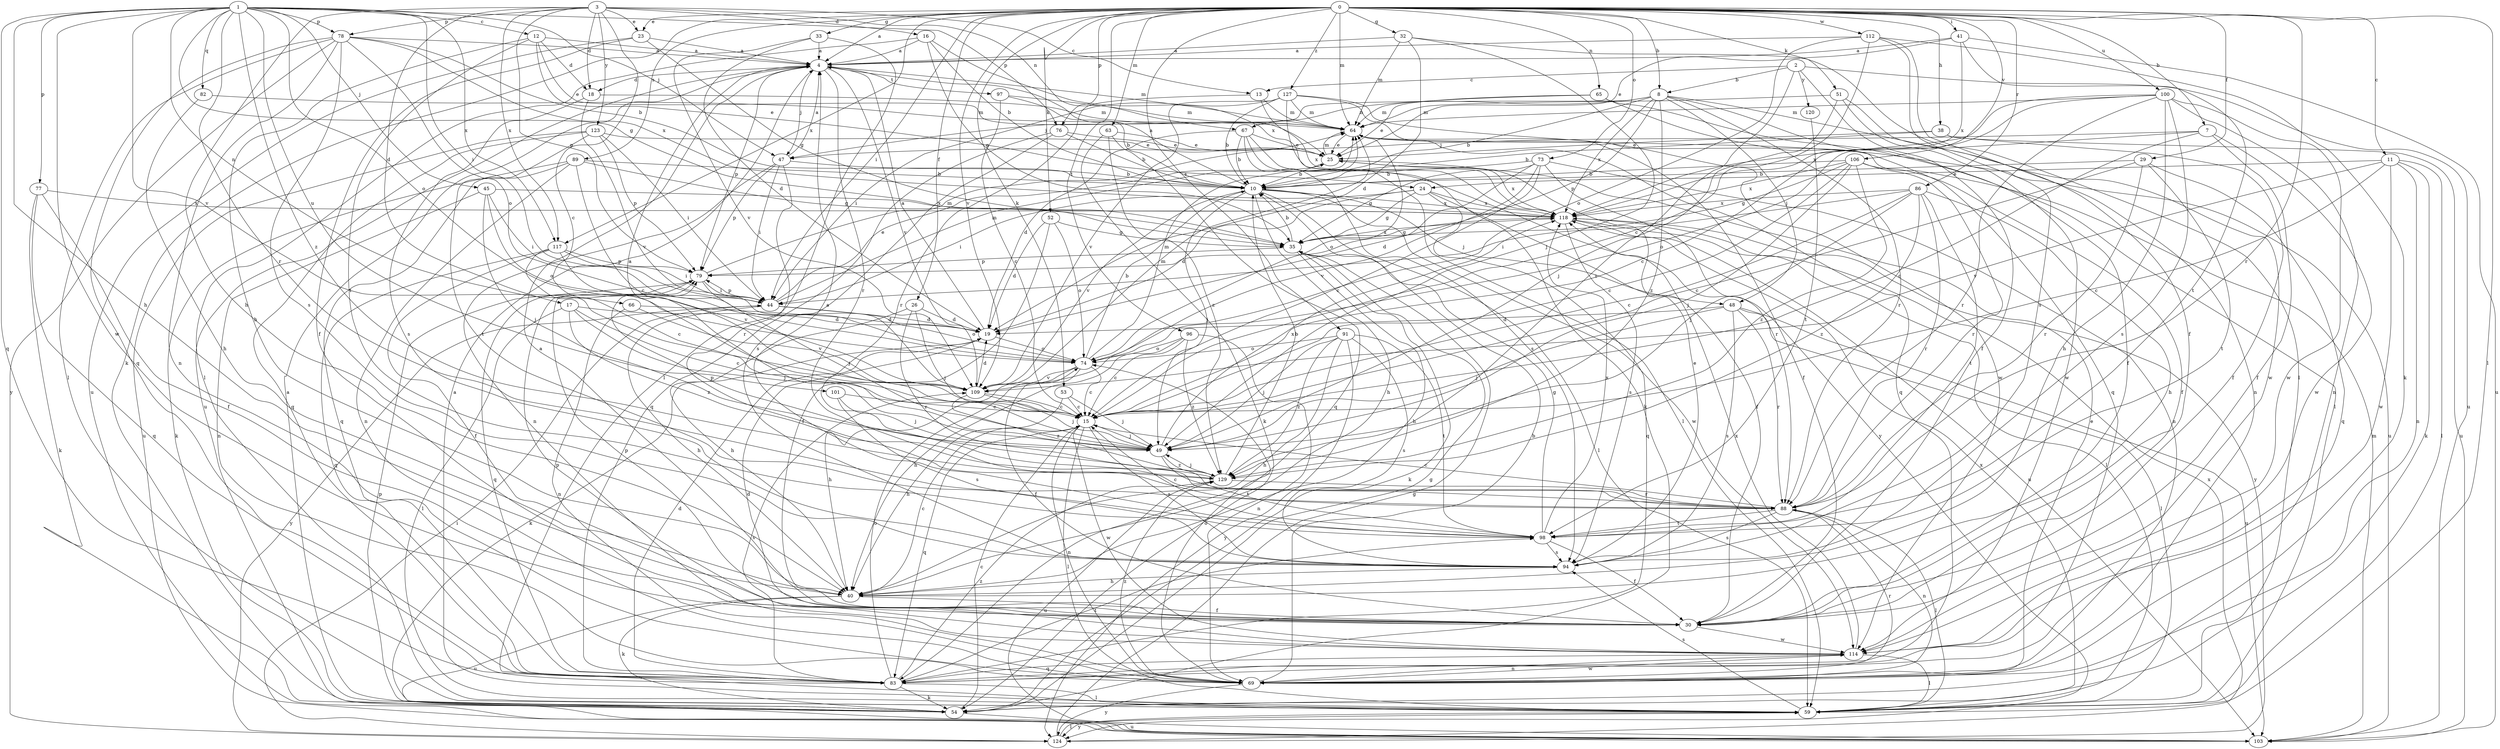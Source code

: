 strict digraph  {
0;
1;
2;
3;
4;
7;
8;
10;
11;
12;
13;
15;
16;
17;
18;
19;
23;
24;
25;
26;
29;
30;
32;
33;
35;
38;
40;
41;
44;
45;
47;
48;
49;
51;
52;
53;
54;
59;
63;
64;
65;
66;
67;
69;
73;
74;
76;
77;
78;
79;
82;
83;
86;
88;
89;
91;
94;
96;
97;
98;
100;
101;
103;
106;
109;
112;
114;
117;
118;
120;
123;
124;
127;
129;
0 -> 4  [label=a];
0 -> 7  [label=b];
0 -> 8  [label=b];
0 -> 11  [label=c];
0 -> 23  [label=e];
0 -> 26  [label=f];
0 -> 29  [label=f];
0 -> 32  [label=g];
0 -> 33  [label=g];
0 -> 38  [label=h];
0 -> 41  [label=i];
0 -> 44  [label=i];
0 -> 51  [label=k];
0 -> 52  [label=k];
0 -> 53  [label=k];
0 -> 54  [label=k];
0 -> 59  [label=l];
0 -> 63  [label=m];
0 -> 64  [label=m];
0 -> 65  [label=n];
0 -> 73  [label=o];
0 -> 76  [label=p];
0 -> 86  [label=r];
0 -> 88  [label=r];
0 -> 89  [label=s];
0 -> 91  [label=s];
0 -> 96  [label=t];
0 -> 100  [label=u];
0 -> 106  [label=v];
0 -> 109  [label=v];
0 -> 112  [label=w];
0 -> 117  [label=x];
0 -> 127  [label=z];
1 -> 12  [label=c];
1 -> 35  [label=g];
1 -> 40  [label=h];
1 -> 44  [label=i];
1 -> 45  [label=j];
1 -> 47  [label=j];
1 -> 66  [label=n];
1 -> 74  [label=o];
1 -> 76  [label=p];
1 -> 77  [label=p];
1 -> 78  [label=p];
1 -> 82  [label=q];
1 -> 83  [label=q];
1 -> 88  [label=r];
1 -> 101  [label=u];
1 -> 109  [label=v];
1 -> 114  [label=w];
1 -> 117  [label=x];
1 -> 129  [label=z];
2 -> 8  [label=b];
2 -> 13  [label=c];
2 -> 30  [label=f];
2 -> 103  [label=u];
2 -> 120  [label=y];
2 -> 129  [label=z];
3 -> 13  [label=c];
3 -> 15  [label=c];
3 -> 16  [label=d];
3 -> 17  [label=d];
3 -> 18  [label=d];
3 -> 23  [label=e];
3 -> 40  [label=h];
3 -> 67  [label=n];
3 -> 78  [label=p];
3 -> 79  [label=p];
3 -> 117  [label=x];
3 -> 123  [label=y];
4 -> 18  [label=d];
4 -> 47  [label=j];
4 -> 64  [label=m];
4 -> 79  [label=p];
4 -> 88  [label=r];
4 -> 97  [label=t];
4 -> 103  [label=u];
4 -> 109  [label=v];
7 -> 15  [label=c];
7 -> 30  [label=f];
7 -> 47  [label=j];
7 -> 74  [label=o];
7 -> 114  [label=w];
8 -> 10  [label=b];
8 -> 30  [label=f];
8 -> 47  [label=j];
8 -> 48  [label=j];
8 -> 67  [label=n];
8 -> 79  [label=p];
8 -> 88  [label=r];
8 -> 114  [label=w];
8 -> 118  [label=x];
8 -> 129  [label=z];
10 -> 4  [label=a];
10 -> 40  [label=h];
10 -> 48  [label=j];
10 -> 49  [label=j];
10 -> 59  [label=l];
10 -> 109  [label=v];
10 -> 114  [label=w];
10 -> 118  [label=x];
11 -> 15  [label=c];
11 -> 24  [label=e];
11 -> 54  [label=k];
11 -> 59  [label=l];
11 -> 69  [label=n];
11 -> 109  [label=v];
11 -> 114  [label=w];
12 -> 4  [label=a];
12 -> 18  [label=d];
12 -> 24  [label=e];
12 -> 25  [label=e];
12 -> 40  [label=h];
12 -> 98  [label=t];
13 -> 64  [label=m];
13 -> 88  [label=r];
13 -> 118  [label=x];
15 -> 49  [label=j];
15 -> 59  [label=l];
15 -> 69  [label=n];
15 -> 83  [label=q];
15 -> 94  [label=s];
15 -> 114  [label=w];
16 -> 4  [label=a];
16 -> 10  [label=b];
16 -> 35  [label=g];
16 -> 59  [label=l];
16 -> 118  [label=x];
17 -> 15  [label=c];
17 -> 19  [label=d];
17 -> 49  [label=j];
17 -> 59  [label=l];
17 -> 129  [label=z];
18 -> 64  [label=m];
18 -> 94  [label=s];
18 -> 109  [label=v];
19 -> 4  [label=a];
19 -> 54  [label=k];
19 -> 74  [label=o];
23 -> 4  [label=a];
23 -> 30  [label=f];
23 -> 35  [label=g];
23 -> 103  [label=u];
24 -> 19  [label=d];
24 -> 30  [label=f];
24 -> 35  [label=g];
24 -> 44  [label=i];
24 -> 83  [label=q];
24 -> 118  [label=x];
25 -> 10  [label=b];
25 -> 64  [label=m];
25 -> 118  [label=x];
26 -> 19  [label=d];
26 -> 40  [label=h];
26 -> 49  [label=j];
26 -> 88  [label=r];
29 -> 10  [label=b];
29 -> 15  [label=c];
29 -> 83  [label=q];
29 -> 88  [label=r];
29 -> 98  [label=t];
30 -> 4  [label=a];
30 -> 79  [label=p];
30 -> 114  [label=w];
32 -> 4  [label=a];
32 -> 19  [label=d];
32 -> 49  [label=j];
32 -> 59  [label=l];
32 -> 64  [label=m];
33 -> 4  [label=a];
33 -> 19  [label=d];
33 -> 59  [label=l];
33 -> 109  [label=v];
35 -> 10  [label=b];
35 -> 40  [label=h];
35 -> 54  [label=k];
35 -> 79  [label=p];
35 -> 118  [label=x];
38 -> 10  [label=b];
38 -> 25  [label=e];
38 -> 30  [label=f];
38 -> 103  [label=u];
40 -> 15  [label=c];
40 -> 30  [label=f];
40 -> 54  [label=k];
40 -> 103  [label=u];
41 -> 4  [label=a];
41 -> 25  [label=e];
41 -> 98  [label=t];
41 -> 103  [label=u];
41 -> 118  [label=x];
44 -> 19  [label=d];
44 -> 25  [label=e];
44 -> 40  [label=h];
44 -> 64  [label=m];
44 -> 74  [label=o];
44 -> 79  [label=p];
44 -> 124  [label=y];
45 -> 44  [label=i];
45 -> 49  [label=j];
45 -> 69  [label=n];
45 -> 74  [label=o];
45 -> 118  [label=x];
47 -> 4  [label=a];
47 -> 10  [label=b];
47 -> 44  [label=i];
47 -> 69  [label=n];
47 -> 79  [label=p];
47 -> 88  [label=r];
48 -> 19  [label=d];
48 -> 49  [label=j];
48 -> 59  [label=l];
48 -> 88  [label=r];
48 -> 94  [label=s];
48 -> 103  [label=u];
49 -> 4  [label=a];
49 -> 98  [label=t];
49 -> 118  [label=x];
49 -> 129  [label=z];
51 -> 49  [label=j];
51 -> 64  [label=m];
51 -> 69  [label=n];
51 -> 114  [label=w];
52 -> 19  [label=d];
52 -> 30  [label=f];
52 -> 35  [label=g];
52 -> 74  [label=o];
53 -> 15  [label=c];
53 -> 40  [label=h];
53 -> 49  [label=j];
54 -> 4  [label=a];
54 -> 15  [label=c];
54 -> 35  [label=g];
54 -> 79  [label=p];
54 -> 103  [label=u];
59 -> 4  [label=a];
59 -> 94  [label=s];
59 -> 118  [label=x];
59 -> 124  [label=y];
63 -> 25  [label=e];
63 -> 54  [label=k];
63 -> 83  [label=q];
63 -> 129  [label=z];
64 -> 25  [label=e];
64 -> 30  [label=f];
64 -> 74  [label=o];
64 -> 103  [label=u];
65 -> 25  [label=e];
65 -> 59  [label=l];
65 -> 64  [label=m];
65 -> 83  [label=q];
66 -> 19  [label=d];
66 -> 69  [label=n];
66 -> 109  [label=v];
67 -> 10  [label=b];
67 -> 19  [label=d];
67 -> 25  [label=e];
67 -> 59  [label=l];
67 -> 94  [label=s];
67 -> 124  [label=y];
69 -> 10  [label=b];
69 -> 25  [label=e];
69 -> 74  [label=o];
69 -> 88  [label=r];
69 -> 114  [label=w];
69 -> 124  [label=y];
69 -> 129  [label=z];
73 -> 10  [label=b];
73 -> 15  [label=c];
73 -> 19  [label=d];
73 -> 35  [label=g];
73 -> 69  [label=n];
73 -> 88  [label=r];
73 -> 109  [label=v];
74 -> 10  [label=b];
74 -> 15  [label=c];
74 -> 30  [label=f];
74 -> 40  [label=h];
74 -> 64  [label=m];
74 -> 109  [label=v];
76 -> 10  [label=b];
76 -> 25  [label=e];
76 -> 83  [label=q];
76 -> 94  [label=s];
77 -> 30  [label=f];
77 -> 54  [label=k];
77 -> 83  [label=q];
77 -> 118  [label=x];
78 -> 4  [label=a];
78 -> 10  [label=b];
78 -> 59  [label=l];
78 -> 69  [label=n];
78 -> 74  [label=o];
78 -> 83  [label=q];
78 -> 94  [label=s];
78 -> 118  [label=x];
78 -> 124  [label=y];
79 -> 44  [label=i];
79 -> 49  [label=j];
79 -> 64  [label=m];
79 -> 83  [label=q];
82 -> 40  [label=h];
82 -> 64  [label=m];
83 -> 19  [label=d];
83 -> 54  [label=k];
83 -> 59  [label=l];
83 -> 74  [label=o];
83 -> 98  [label=t];
83 -> 109  [label=v];
83 -> 129  [label=z];
86 -> 15  [label=c];
86 -> 40  [label=h];
86 -> 44  [label=i];
86 -> 49  [label=j];
86 -> 88  [label=r];
86 -> 98  [label=t];
86 -> 118  [label=x];
86 -> 129  [label=z];
88 -> 15  [label=c];
88 -> 59  [label=l];
88 -> 69  [label=n];
88 -> 94  [label=s];
88 -> 98  [label=t];
89 -> 10  [label=b];
89 -> 15  [label=c];
89 -> 35  [label=g];
89 -> 54  [label=k];
89 -> 69  [label=n];
89 -> 83  [label=q];
91 -> 40  [label=h];
91 -> 49  [label=j];
91 -> 74  [label=o];
91 -> 94  [label=s];
91 -> 98  [label=t];
91 -> 124  [label=y];
91 -> 129  [label=z];
94 -> 25  [label=e];
94 -> 40  [label=h];
96 -> 15  [label=c];
96 -> 40  [label=h];
96 -> 69  [label=n];
96 -> 74  [label=o];
96 -> 129  [label=z];
97 -> 10  [label=b];
97 -> 15  [label=c];
97 -> 64  [label=m];
98 -> 4  [label=a];
98 -> 15  [label=c];
98 -> 30  [label=f];
98 -> 35  [label=g];
98 -> 94  [label=s];
98 -> 118  [label=x];
100 -> 15  [label=c];
100 -> 40  [label=h];
100 -> 64  [label=m];
100 -> 69  [label=n];
100 -> 88  [label=r];
100 -> 94  [label=s];
100 -> 114  [label=w];
100 -> 118  [label=x];
101 -> 15  [label=c];
101 -> 49  [label=j];
101 -> 94  [label=s];
103 -> 64  [label=m];
106 -> 10  [label=b];
106 -> 15  [label=c];
106 -> 30  [label=f];
106 -> 35  [label=g];
106 -> 49  [label=j];
106 -> 88  [label=r];
106 -> 118  [label=x];
106 -> 129  [label=z];
109 -> 15  [label=c];
109 -> 19  [label=d];
109 -> 49  [label=j];
109 -> 64  [label=m];
109 -> 129  [label=z];
112 -> 4  [label=a];
112 -> 15  [label=c];
112 -> 30  [label=f];
112 -> 54  [label=k];
112 -> 74  [label=o];
112 -> 94  [label=s];
114 -> 19  [label=d];
114 -> 59  [label=l];
114 -> 69  [label=n];
114 -> 79  [label=p];
114 -> 83  [label=q];
114 -> 118  [label=x];
117 -> 15  [label=c];
117 -> 30  [label=f];
117 -> 44  [label=i];
117 -> 79  [label=p];
117 -> 83  [label=q];
117 -> 109  [label=v];
118 -> 35  [label=g];
118 -> 59  [label=l];
118 -> 94  [label=s];
118 -> 103  [label=u];
118 -> 124  [label=y];
120 -> 98  [label=t];
123 -> 25  [label=e];
123 -> 44  [label=i];
123 -> 79  [label=p];
123 -> 83  [label=q];
123 -> 98  [label=t];
123 -> 103  [label=u];
124 -> 35  [label=g];
124 -> 44  [label=i];
124 -> 59  [label=l];
124 -> 118  [label=x];
127 -> 10  [label=b];
127 -> 44  [label=i];
127 -> 54  [label=k];
127 -> 64  [label=m];
127 -> 83  [label=q];
127 -> 109  [label=v];
127 -> 114  [label=w];
129 -> 10  [label=b];
129 -> 49  [label=j];
129 -> 79  [label=p];
129 -> 88  [label=r];
129 -> 103  [label=u];
}
